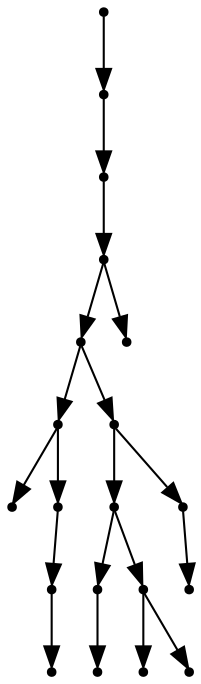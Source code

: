 digraph {
  19 [shape=point];
  18 [shape=point];
  17 [shape=point];
  16 [shape=point];
  14 [shape=point];
  4 [shape=point];
  0 [shape=point];
  3 [shape=point];
  2 [shape=point];
  1 [shape=point];
  13 [shape=point];
  10 [shape=point];
  6 [shape=point];
  5 [shape=point];
  9 [shape=point];
  7 [shape=point];
  8 [shape=point];
  12 [shape=point];
  11 [shape=point];
  15 [shape=point];
19 -> 18;
18 -> 17;
17 -> 16;
16 -> 14;
14 -> 4;
4 -> 0;
4 -> 3;
3 -> 2;
2 -> 1;
14 -> 13;
13 -> 10;
10 -> 6;
6 -> 5;
10 -> 9;
9 -> 7;
9 -> 8;
13 -> 12;
12 -> 11;
16 -> 15;
}
